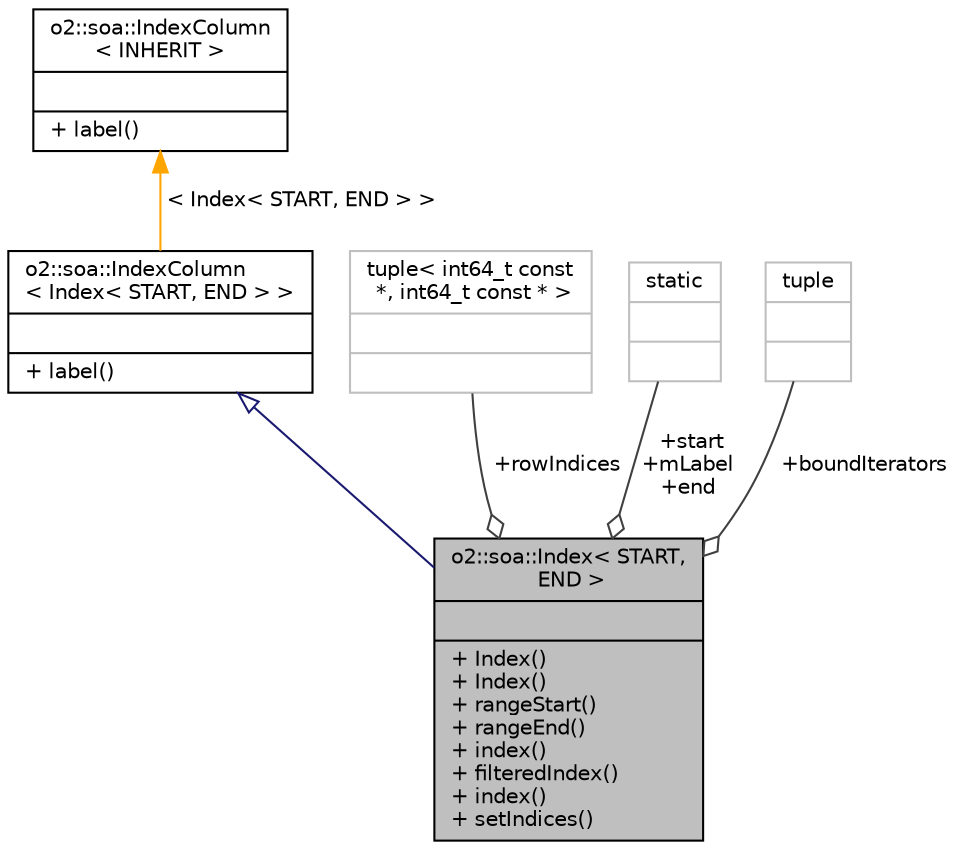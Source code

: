 digraph "o2::soa::Index&lt; START, END &gt;"
{
 // INTERACTIVE_SVG=YES
  bgcolor="transparent";
  edge [fontname="Helvetica",fontsize="10",labelfontname="Helvetica",labelfontsize="10"];
  node [fontname="Helvetica",fontsize="10",shape=record];
  Node1 [label="{o2::soa::Index\< START,\l END \>\n||+ Index()\l+ Index()\l+ rangeStart()\l+ rangeEnd()\l+ index()\l+ filteredIndex()\l+ index()\l+ setIndices()\l}",height=0.2,width=0.4,color="black", fillcolor="grey75", style="filled", fontcolor="black"];
  Node2 -> Node1 [dir="back",color="midnightblue",fontsize="10",style="solid",arrowtail="onormal",fontname="Helvetica"];
  Node2 [label="{o2::soa::IndexColumn\l\< Index\< START, END \> \>\n||+ label()\l}",height=0.2,width=0.4,color="black",URL="$da/daf/structo2_1_1soa_1_1IndexColumn.html"];
  Node3 -> Node2 [dir="back",color="orange",fontsize="10",style="solid",label=" \< Index\< START, END \> \>" ,fontname="Helvetica"];
  Node3 [label="{o2::soa::IndexColumn\l\< INHERIT \>\n||+ label()\l}",height=0.2,width=0.4,color="black",URL="$da/daf/structo2_1_1soa_1_1IndexColumn.html"];
  Node4 -> Node1 [color="grey25",fontsize="10",style="solid",label=" +rowIndices" ,arrowhead="odiamond",fontname="Helvetica"];
  Node4 [label="{tuple\< int64_t const\l *, int64_t const * \>\n||}",height=0.2,width=0.4,color="grey75"];
  Node5 -> Node1 [color="grey25",fontsize="10",style="solid",label=" +start\n+mLabel\n+end" ,arrowhead="odiamond",fontname="Helvetica"];
  Node5 [label="{static\n||}",height=0.2,width=0.4,color="grey75"];
  Node6 -> Node1 [color="grey25",fontsize="10",style="solid",label=" +boundIterators" ,arrowhead="odiamond",fontname="Helvetica"];
  Node6 [label="{tuple\n||}",height=0.2,width=0.4,color="grey75"];
}
